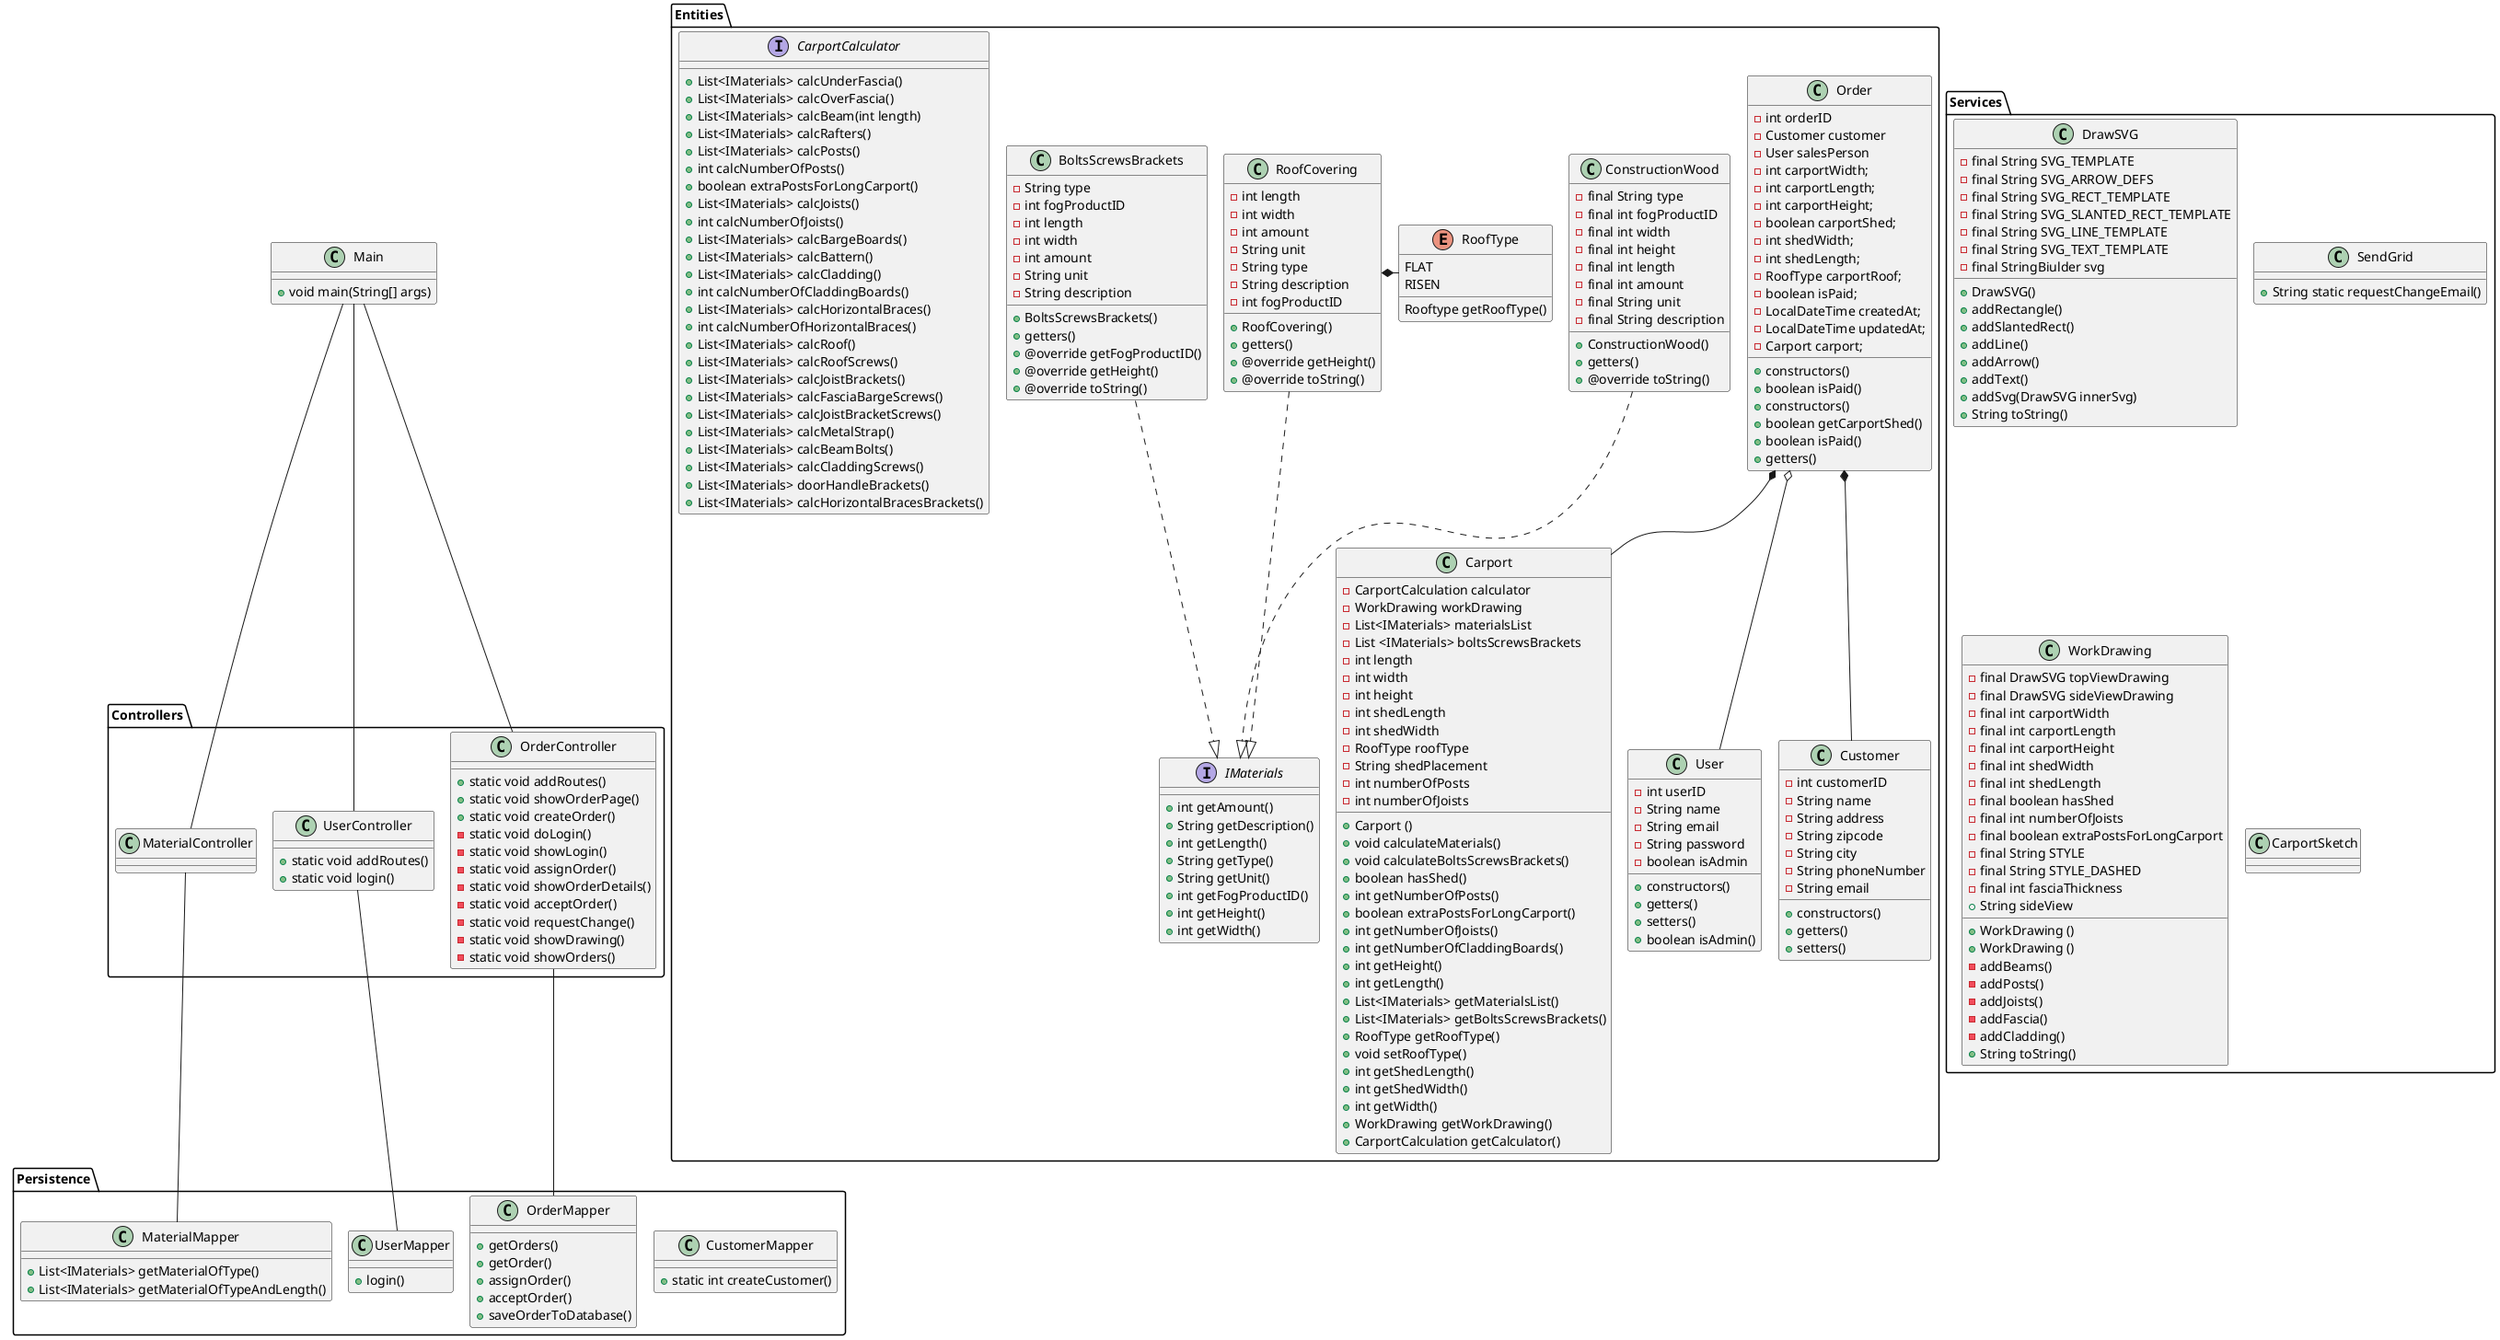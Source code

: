 @startuml
'https://plantuml.com/class-diagram
!pragma layout smetana

class Main
{
+ void main(String[] args)

}


package "Entities"
{
    interface IMaterials
    {
    + int getAmount()
    + String getDescription()
    + int getLength()
    + String getType()
    + String getUnit()
    + int getFogProductID()
    + int getHeight()
    + int getWidth()
    'void getMaterials()
    }

    class Order
    {
        - int orderID
        - Customer customer
        - User salesPerson
        - int carportWidth;
        - int carportLength;
        - int carportHeight;
        - boolean carportShed;
        - int shedWidth;
        - int shedLength;
        - RoofType carportRoof;
        - boolean isPaid;
        - LocalDateTime createdAt;
        - LocalDateTime updatedAt;
        - Carport carport;
        + constructors()
        + boolean isPaid()
        + constructors()
        + boolean getCarportShed()
        + boolean isPaid()
        + getters()
        '+ setters()
        '+ boolean isAssigned()
        '+ boolean hasShed()
    }
    class Carport
    {
    - CarportCalculation calculator
    - WorkDrawing workDrawing
    - List<IMaterials> materialsList
    - List <IMaterials> boltsScrewsBrackets
    - int length
    - int width
    - int height
    - int shedLength
    - int shedWidth
    - RoofType roofType
    - String shedPlacement
    - int numberOfPosts
    - int numberOfJoists
    + Carport ()
    + void calculateMaterials()
    + void calculateBoltsScrewsBrackets()
    + boolean hasShed()
    + int getNumberOfPosts()
    + boolean extraPostsForLongCarport()
    + int getNumberOfJoists()
    + int getNumberOfCladdingBoards()
    + int getHeight()
    + int getLength()
    + List<IMaterials> getMaterialsList()
    + List<IMaterials> getBoltsScrewsBrackets()
    + RoofType getRoofType()
    + void setRoofType()
    + int getShedLength()
    + int getShedWidth()
    + int getWidth()
    + WorkDrawing getWorkDrawing()
    + CarportCalculation getCalculator()
    }
    enum RoofType
    {
    FLAT
    RISEN
    Rooftype getRoofType()
    }

    class User
    {
    - int userID
    - String name
    - String email
    - String password
    - boolean isAdmin
    + constructors()
    + getters()
    + setters()
    + boolean isAdmin()
    }

    class Customer
    {
    - int customerID
    - String name
    - String address
    - String zipcode
    - String city
    - String phoneNumber
    - String email
    + constructors()
    + getters()
    + setters()
    }

    class ConstructionWood
    {
    - final String type
    - final int fogProductID
    - final int width
    - final int height
    - final int length
    - final int amount
    - final String unit
    - final String description
    + ConstructionWood()
    + getters()
    + @override toString()
    }

    class RoofCovering
    {
    - int length
    - int width
    - int amount
    - String unit
    - String type
    - String description
    - int fogProductID
    + RoofCovering()
    + getters()
    + @override getHeight()
    + @override toString()
    }

    class BoltsScrewsBrackets
    {
    - String type
    - int fogProductID
    - int length
    - int width
    - int amount
    - String unit
    - String description
    + BoltsScrewsBrackets()
    + getters()
    + @override getFogProductID()
    + @override getHeight()
    + @override toString()
    }

    interface CarportCalculator
    {
    + List<IMaterials> calcUnderFascia()
    + List<IMaterials> calcOverFascia()
    + List<IMaterials> calcBeam(int length)
    + List<IMaterials> calcRafters()
    + List<IMaterials> calcPosts()
    + int calcNumberOfPosts()
    + boolean extraPostsForLongCarport()
    + List<IMaterials> calcJoists()
    + int calcNumberOfJoists()
    + List<IMaterials> calcBargeBoards()
    +List<IMaterials> calcBattern()
    + List<IMaterials> calcCladding()
    + int calcNumberOfCladdingBoards()
    + List<IMaterials> calcHorizontalBraces()
    + int calcNumberOfHorizontalBraces()
    + List<IMaterials> calcRoof()
    + List<IMaterials> calcRoofScrews()
    + List<IMaterials> calcJoistBrackets()
    + List<IMaterials> calcFasciaBargeScrews()
    + List<IMaterials> calcJoistBracketScrews()
    + List<IMaterials> calcMetalStrap()
    + List<IMaterials> calcBeamBolts()
    + List<IMaterials> calcCladdingScrews()
    + List<IMaterials> doorHandleBrackets()
    + List<IMaterials> calcHorizontalBracesBrackets()
    }

}

package "Controllers" {
    class OrderController
    {
    + static void addRoutes()
    + static void showOrderPage()
    + static void createOrder()
    - static void doLogin()
    - static void showLogin()
    - static void assignOrder()
    - static void showOrderDetails()
    - static void acceptOrder()
    - static void requestChange()
    - static void showDrawing()
    - static void showOrders()
    }
    class UserController
    {
    + static void addRoutes()
    + static void login()
    '+ logout()
    '+ createUser()
    '+ getAllUsers()
    }
    class MaterialController
    {
   ' + addRoutes()
   ' + createMaterial()
   ' + getMaterials()
   ' + getAllMaterials()
   ' + getMaterialById()
   ' + updateMaterialPrice()
    '+ updateMaterialStock()
    '+ updateMaterial()
    '+ deleteMaterial()
   }
}
package "Persistence" {

    class CustomerMapper
    {
        + static int createCustomer()
    }
    class OrderMapper
    {
        '+ createOrder()
        '+ getOrdersByUser()
        + getOrders()
        + getOrder()
        + assignOrder()
        + acceptOrder()
        + saveOrderToDatabase()

       ' + getAllOrders()
       ' + getOrderById()
       ' + updateOrder()
       ' + deleteOrder()
    }
    class MaterialMapper
    {
        + List<IMaterials> getMaterialOfType()
        + List<IMaterials> getMaterialOfTypeAndLength()
        '+ List<ConstructionWood> getConstructionWoodFromFunction()
        '+ createMaterial()
        '+ getMaterials()
        '+ getAllMaterials()
        '+ getMaterialById()
        '+ updateMaterialPrice()
        '+ updateMaterialStock()
        '+ updateMaterial()
        '+ deleteMaterial()
    }
    class UserMapper
    {
        + login()
        '+ createUser()
        '+ getAllUsers()
    }
    }

package "Services" {
    class DrawSVG
    {
    - final String SVG_TEMPLATE
    - final String SVG_ARROW_DEFS
    - final String SVG_RECT_TEMPLATE
    - final String SVG_SLANTED_RECT_TEMPLATE
    - final String SVG_LINE_TEMPLATE
    - final String SVG_TEXT_TEMPLATE
    - final StringBiulder svg

    + DrawSVG()
    + addRectangle()
    + addSlantedRect()
    + addLine()
    + addArrow()
    + addText()
    + addSvg(DrawSVG innerSvg)
    + String toString()
    }
    class SendGrid
    {
    + String static requestChangeEmail()
    }
    class WorkDrawing
    {
    - final DrawSVG topViewDrawing
    - final DrawSVG sideViewDrawing
    - final int carportWidth
    - final int carportLength
    - final int carportHeight
    - final int shedWidth
    - final int shedLength
    - final boolean hasShed
    - final int numberOfJoists
    - final boolean extraPostsForLongCarport
    - final String STYLE
    - final String STYLE_DASHED
    - final int fasciaThickness
    + WorkDrawing ()
    + WorkDrawing ()
    - addBeams()
    - addPosts()
    - addJoists()
    - addFascia()
    - addCladding()
    + String toString()
    + String sideView
    }

    class CarportSketch
    {
    }
}

Main -- MaterialController
Main -- OrderController
Main -- UserController
OrderController -- OrderMapper
UserController -- UserMapper
MaterialController -- MaterialMapper

Order *-- Customer
Order o-- User
Order *-- Carport


RoofCovering *- RoofType

ConstructionWood ..|> IMaterials
RoofCovering ..|> IMaterials
BoltsScrewsBrackets ..|> IMaterials


@enduml
implements ..|>
extends <|-- (is-a)
composition *-- (must-have)
Aggregation o-- (can-have)
Associering <--